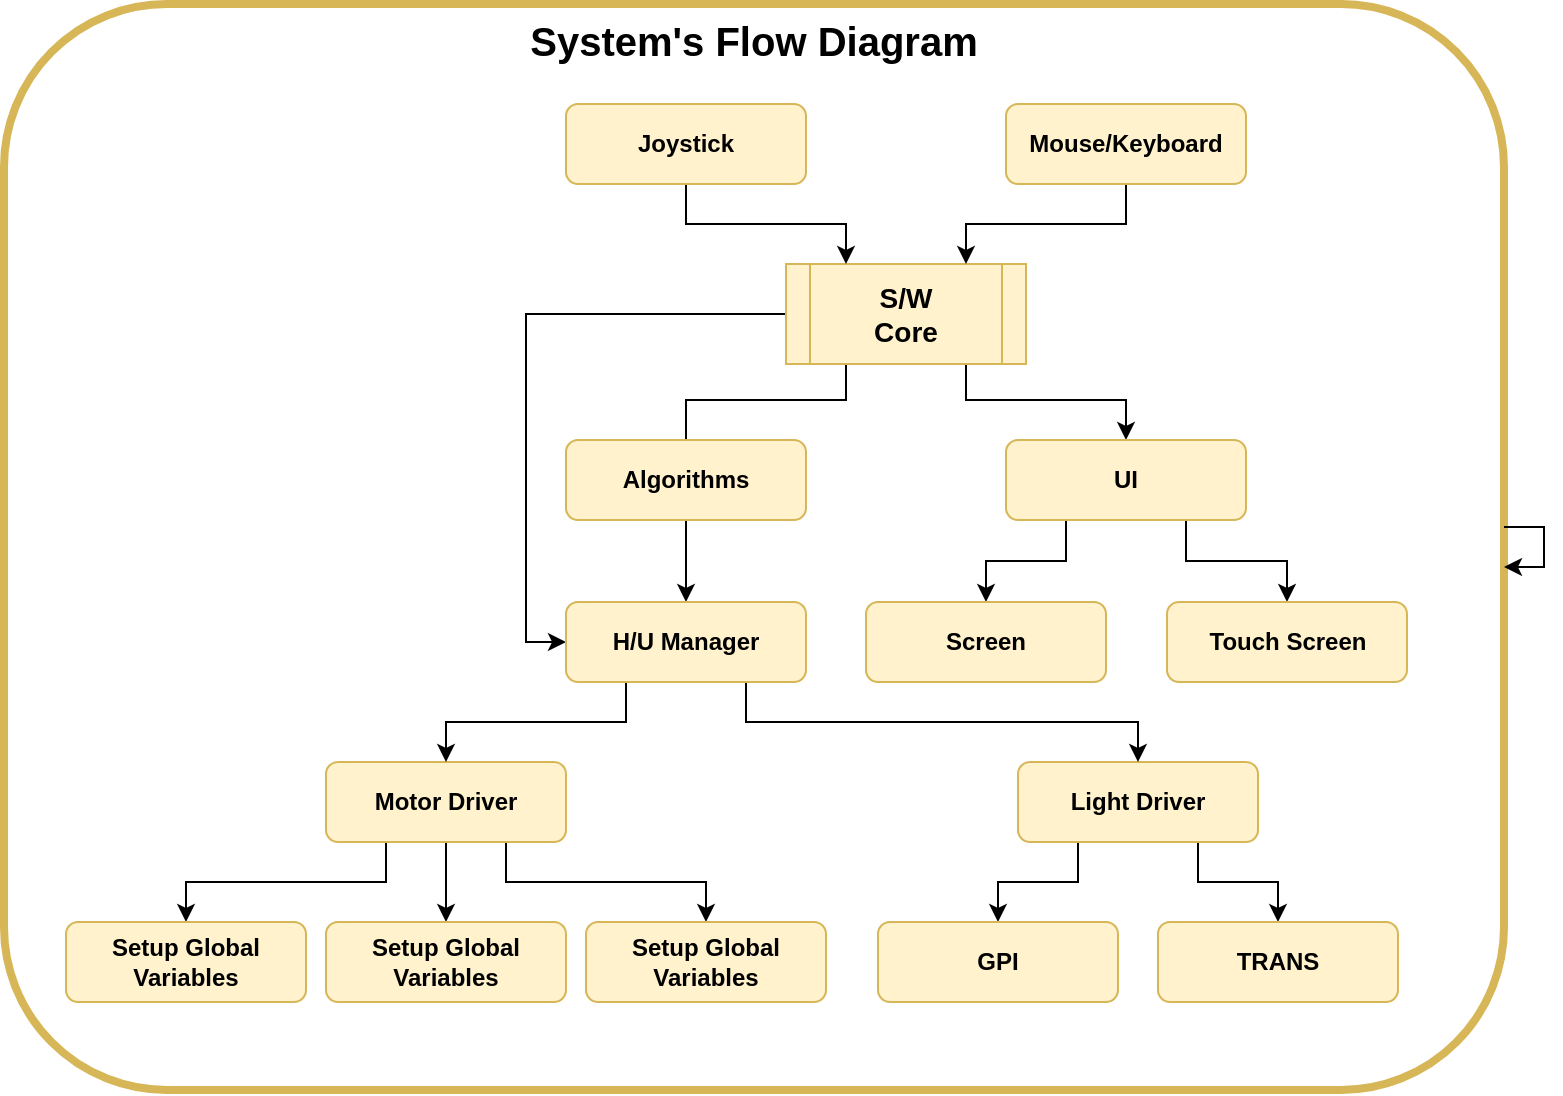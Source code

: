 <mxfile version="14.2.9"><diagram id="YLhJMkTkNJmNHFE2qX-1" name="Page-1"><mxGraphModel dx="1171" dy="687" grid="1" gridSize="10" guides="1" tooltips="1" connect="1" arrows="1" fold="1" page="1" pageScale="1" pageWidth="827" pageHeight="1169" math="0" shadow="0"><root><mxCell id="0"/><mxCell id="1" parent="0"/><mxCell id="y10jXJEBd-sgkBoo3fF7-27" style="edgeStyle=orthogonalEdgeStyle;rounded=0;orthogonalLoop=1;jettySize=auto;html=1;exitX=0;exitY=0.5;exitDx=0;exitDy=0;entryX=0;entryY=0.5;entryDx=0;entryDy=0;" edge="1" parent="1" source="y10jXJEBd-sgkBoo3fF7-2" target="y10jXJEBd-sgkBoo3fF7-8"><mxGeometry relative="1" as="geometry"/></mxCell><mxCell id="y10jXJEBd-sgkBoo3fF7-30" style="edgeStyle=orthogonalEdgeStyle;rounded=0;orthogonalLoop=1;jettySize=auto;html=1;exitX=0.25;exitY=1;exitDx=0;exitDy=0;entryX=0.5;entryY=0.275;entryDx=0;entryDy=0;entryPerimeter=0;" edge="1" parent="1" source="y10jXJEBd-sgkBoo3fF7-2" target="y10jXJEBd-sgkBoo3fF7-3"><mxGeometry relative="1" as="geometry"><Array as="points"><mxPoint x="424" y="228"/><mxPoint x="344" y="228"/></Array></mxGeometry></mxCell><mxCell id="y10jXJEBd-sgkBoo3fF7-31" style="edgeStyle=orthogonalEdgeStyle;rounded=0;orthogonalLoop=1;jettySize=auto;html=1;exitX=0.75;exitY=1;exitDx=0;exitDy=0;entryX=0.5;entryY=0;entryDx=0;entryDy=0;" edge="1" parent="1" source="y10jXJEBd-sgkBoo3fF7-2" target="y10jXJEBd-sgkBoo3fF7-5"><mxGeometry relative="1" as="geometry"><Array as="points"><mxPoint x="484" y="228"/><mxPoint x="564" y="228"/></Array></mxGeometry></mxCell><mxCell id="y10jXJEBd-sgkBoo3fF7-2" value="&lt;b style=&quot;font-size: 14px&quot;&gt;S/W&lt;br&gt;Core&lt;/b&gt;" style="shape=process;whiteSpace=wrap;html=1;backgroundOutline=1;fillColor=#fff2cc;strokeColor=#d6b656;" vertex="1" parent="1"><mxGeometry x="394" y="160" width="120" height="50" as="geometry"/></mxCell><mxCell id="y10jXJEBd-sgkBoo3fF7-25" style="edgeStyle=orthogonalEdgeStyle;rounded=0;orthogonalLoop=1;jettySize=auto;html=1;exitX=0.5;exitY=1;exitDx=0;exitDy=0;entryX=0.5;entryY=0;entryDx=0;entryDy=0;" edge="1" parent="1" source="y10jXJEBd-sgkBoo3fF7-3" target="y10jXJEBd-sgkBoo3fF7-8"><mxGeometry relative="1" as="geometry"/></mxCell><mxCell id="y10jXJEBd-sgkBoo3fF7-3" value="&lt;b&gt;&lt;span class=&quot;ILfuVd&quot;&gt;&lt;span class=&quot;hgKElc&quot;&gt;&lt;b&gt;Algorithms&lt;/b&gt;&lt;/span&gt;&lt;/span&gt;&lt;/b&gt;" style="rounded=1;whiteSpace=wrap;html=1;fontSize=12;glass=0;strokeWidth=1;shadow=0;fillColor=#fff2cc;strokeColor=#d6b656;" vertex="1" parent="1"><mxGeometry x="284" y="248" width="120" height="40" as="geometry"/></mxCell><mxCell id="y10jXJEBd-sgkBoo3fF7-28" style="edgeStyle=orthogonalEdgeStyle;rounded=0;orthogonalLoop=1;jettySize=auto;html=1;exitX=0.25;exitY=1;exitDx=0;exitDy=0;" edge="1" parent="1" source="y10jXJEBd-sgkBoo3fF7-5" target="y10jXJEBd-sgkBoo3fF7-23"><mxGeometry relative="1" as="geometry"/></mxCell><mxCell id="y10jXJEBd-sgkBoo3fF7-29" style="edgeStyle=orthogonalEdgeStyle;rounded=0;orthogonalLoop=1;jettySize=auto;html=1;exitX=0.75;exitY=1;exitDx=0;exitDy=0;entryX=0.5;entryY=0;entryDx=0;entryDy=0;" edge="1" parent="1" source="y10jXJEBd-sgkBoo3fF7-5" target="y10jXJEBd-sgkBoo3fF7-9"><mxGeometry relative="1" as="geometry"/></mxCell><mxCell id="y10jXJEBd-sgkBoo3fF7-5" value="&lt;b&gt;UI&lt;/b&gt;" style="rounded=1;whiteSpace=wrap;html=1;fontSize=12;glass=0;strokeWidth=1;shadow=0;fillColor=#fff2cc;strokeColor=#d6b656;" vertex="1" parent="1"><mxGeometry x="504" y="248" width="120" height="40" as="geometry"/></mxCell><mxCell id="y10jXJEBd-sgkBoo3fF7-35" style="edgeStyle=orthogonalEdgeStyle;rounded=0;orthogonalLoop=1;jettySize=auto;html=1;exitX=0.25;exitY=1;exitDx=0;exitDy=0;entryX=0.5;entryY=0;entryDx=0;entryDy=0;" edge="1" parent="1" source="y10jXJEBd-sgkBoo3fF7-6" target="y10jXJEBd-sgkBoo3fF7-10"><mxGeometry relative="1" as="geometry"/></mxCell><mxCell id="y10jXJEBd-sgkBoo3fF7-36" style="edgeStyle=orthogonalEdgeStyle;rounded=0;orthogonalLoop=1;jettySize=auto;html=1;exitX=0.75;exitY=1;exitDx=0;exitDy=0;entryX=0.5;entryY=0;entryDx=0;entryDy=0;" edge="1" parent="1" source="y10jXJEBd-sgkBoo3fF7-6" target="y10jXJEBd-sgkBoo3fF7-12"><mxGeometry relative="1" as="geometry"/></mxCell><mxCell id="y10jXJEBd-sgkBoo3fF7-37" style="edgeStyle=orthogonalEdgeStyle;rounded=0;orthogonalLoop=1;jettySize=auto;html=1;exitX=0.5;exitY=1;exitDx=0;exitDy=0;" edge="1" parent="1" source="y10jXJEBd-sgkBoo3fF7-6" target="y10jXJEBd-sgkBoo3fF7-11"><mxGeometry relative="1" as="geometry"/></mxCell><mxCell id="y10jXJEBd-sgkBoo3fF7-6" value="&lt;b&gt;Motor Driver&lt;br&gt;&lt;/b&gt;" style="rounded=1;whiteSpace=wrap;html=1;fontSize=12;glass=0;strokeWidth=1;shadow=0;fillColor=#fff2cc;strokeColor=#d6b656;" vertex="1" parent="1"><mxGeometry x="164" y="409" width="120" height="40" as="geometry"/></mxCell><mxCell id="y10jXJEBd-sgkBoo3fF7-39" style="edgeStyle=orthogonalEdgeStyle;rounded=0;orthogonalLoop=1;jettySize=auto;html=1;exitX=0.25;exitY=1;exitDx=0;exitDy=0;" edge="1" parent="1" source="y10jXJEBd-sgkBoo3fF7-7" target="y10jXJEBd-sgkBoo3fF7-14"><mxGeometry relative="1" as="geometry"/></mxCell><mxCell id="y10jXJEBd-sgkBoo3fF7-40" style="edgeStyle=orthogonalEdgeStyle;rounded=0;orthogonalLoop=1;jettySize=auto;html=1;exitX=0.75;exitY=1;exitDx=0;exitDy=0;" edge="1" parent="1" source="y10jXJEBd-sgkBoo3fF7-7" target="y10jXJEBd-sgkBoo3fF7-13"><mxGeometry relative="1" as="geometry"/></mxCell><mxCell id="y10jXJEBd-sgkBoo3fF7-7" value="&lt;b&gt;Light Driver&lt;/b&gt;" style="rounded=1;whiteSpace=wrap;html=1;fontSize=12;glass=0;strokeWidth=1;shadow=0;fillColor=#fff2cc;strokeColor=#d6b656;" vertex="1" parent="1"><mxGeometry x="510" y="409" width="120" height="40" as="geometry"/></mxCell><mxCell id="y10jXJEBd-sgkBoo3fF7-34" style="edgeStyle=orthogonalEdgeStyle;rounded=0;orthogonalLoop=1;jettySize=auto;html=1;exitX=0.25;exitY=1;exitDx=0;exitDy=0;" edge="1" parent="1" source="y10jXJEBd-sgkBoo3fF7-8" target="y10jXJEBd-sgkBoo3fF7-6"><mxGeometry relative="1" as="geometry"/></mxCell><mxCell id="y10jXJEBd-sgkBoo3fF7-38" style="edgeStyle=orthogonalEdgeStyle;rounded=0;orthogonalLoop=1;jettySize=auto;html=1;exitX=0.75;exitY=1;exitDx=0;exitDy=0;" edge="1" parent="1" source="y10jXJEBd-sgkBoo3fF7-8" target="y10jXJEBd-sgkBoo3fF7-7"><mxGeometry relative="1" as="geometry"/></mxCell><mxCell id="y10jXJEBd-sgkBoo3fF7-8" value="&lt;b&gt;H/U Manager&lt;/b&gt;" style="rounded=1;whiteSpace=wrap;html=1;fontSize=12;glass=0;strokeWidth=1;shadow=0;fillColor=#fff2cc;strokeColor=#d6b656;" vertex="1" parent="1"><mxGeometry x="284" y="329" width="120" height="40" as="geometry"/></mxCell><mxCell id="y10jXJEBd-sgkBoo3fF7-9" value="&lt;b&gt;Touch Screen&lt;br&gt;&lt;/b&gt;" style="rounded=1;whiteSpace=wrap;html=1;fontSize=12;glass=0;strokeWidth=1;shadow=0;fillColor=#fff2cc;strokeColor=#d6b656;" vertex="1" parent="1"><mxGeometry x="584.5" y="329" width="120" height="40" as="geometry"/></mxCell><mxCell id="y10jXJEBd-sgkBoo3fF7-10" value="&lt;b&gt;Setup Global Variables&lt;/b&gt;" style="rounded=1;whiteSpace=wrap;html=1;fontSize=12;glass=0;strokeWidth=1;shadow=0;fillColor=#fff2cc;strokeColor=#d6b656;" vertex="1" parent="1"><mxGeometry x="34" y="489" width="120" height="40" as="geometry"/></mxCell><mxCell id="y10jXJEBd-sgkBoo3fF7-11" value="&lt;b&gt;Setup Global Variables&lt;/b&gt;" style="rounded=1;whiteSpace=wrap;html=1;fontSize=12;glass=0;strokeWidth=1;shadow=0;fillColor=#fff2cc;strokeColor=#d6b656;" vertex="1" parent="1"><mxGeometry x="164" y="489" width="120" height="40" as="geometry"/></mxCell><mxCell id="y10jXJEBd-sgkBoo3fF7-12" value="&lt;b&gt;Setup Global Variables&lt;/b&gt;" style="rounded=1;whiteSpace=wrap;html=1;fontSize=12;glass=0;strokeWidth=1;shadow=0;fillColor=#fff2cc;strokeColor=#d6b656;" vertex="1" parent="1"><mxGeometry x="294" y="489" width="120" height="40" as="geometry"/></mxCell><mxCell id="y10jXJEBd-sgkBoo3fF7-13" value="&lt;b&gt;TRANS&lt;/b&gt;" style="rounded=1;whiteSpace=wrap;html=1;fontSize=12;glass=0;strokeWidth=1;shadow=0;fillColor=#fff2cc;strokeColor=#d6b656;" vertex="1" parent="1"><mxGeometry x="580" y="489" width="120" height="40" as="geometry"/></mxCell><mxCell id="y10jXJEBd-sgkBoo3fF7-14" value="&lt;b&gt;GPI&lt;/b&gt;" style="rounded=1;whiteSpace=wrap;html=1;fontSize=12;glass=0;strokeWidth=1;shadow=0;fillColor=#fff2cc;strokeColor=#d6b656;" vertex="1" parent="1"><mxGeometry x="440" y="489" width="120" height="40" as="geometry"/></mxCell><mxCell id="y10jXJEBd-sgkBoo3fF7-32" style="edgeStyle=orthogonalEdgeStyle;rounded=0;orthogonalLoop=1;jettySize=auto;html=1;entryX=0.25;entryY=0;entryDx=0;entryDy=0;" edge="1" parent="1" source="y10jXJEBd-sgkBoo3fF7-15" target="y10jXJEBd-sgkBoo3fF7-2"><mxGeometry relative="1" as="geometry"/></mxCell><mxCell id="y10jXJEBd-sgkBoo3fF7-15" value="&lt;b&gt;Joystick&lt;/b&gt;" style="rounded=1;whiteSpace=wrap;html=1;fontSize=12;glass=0;strokeWidth=1;shadow=0;fillColor=#fff2cc;strokeColor=#d6b656;" vertex="1" parent="1"><mxGeometry x="284" y="80" width="120" height="40" as="geometry"/></mxCell><mxCell id="y10jXJEBd-sgkBoo3fF7-33" style="edgeStyle=orthogonalEdgeStyle;rounded=0;orthogonalLoop=1;jettySize=auto;html=1;exitX=0.5;exitY=1;exitDx=0;exitDy=0;entryX=0.75;entryY=0;entryDx=0;entryDy=0;" edge="1" parent="1" source="y10jXJEBd-sgkBoo3fF7-16" target="y10jXJEBd-sgkBoo3fF7-2"><mxGeometry relative="1" as="geometry"/></mxCell><mxCell id="y10jXJEBd-sgkBoo3fF7-16" value="&lt;b&gt;Mouse/Keyboard&lt;/b&gt;" style="rounded=1;whiteSpace=wrap;html=1;fontSize=12;glass=0;strokeWidth=1;shadow=0;fillColor=#fff2cc;strokeColor=#d6b656;" vertex="1" parent="1"><mxGeometry x="504" y="80" width="120" height="40" as="geometry"/></mxCell><mxCell id="y10jXJEBd-sgkBoo3fF7-23" value="&lt;b&gt;Screen&lt;/b&gt;" style="rounded=1;whiteSpace=wrap;html=1;fontSize=12;glass=0;strokeWidth=1;shadow=0;fillColor=#fff2cc;strokeColor=#d6b656;" vertex="1" parent="1"><mxGeometry x="434" y="329" width="120" height="40" as="geometry"/></mxCell><mxCell id="y10jXJEBd-sgkBoo3fF7-41" value="&lt;b&gt;&lt;font style=&quot;font-size: 20px&quot;&gt;System's Flow Diagram&lt;br&gt;&lt;/font&gt;&lt;/b&gt;" style="rounded=1;whiteSpace=wrap;html=1;verticalAlign=top;strokeColor=#d6b656;fillColor=none;strokeWidth=4;" vertex="1" parent="1"><mxGeometry x="3" y="30" width="750" height="543" as="geometry"/></mxCell><mxCell id="y10jXJEBd-sgkBoo3fF7-42" style="edgeStyle=orthogonalEdgeStyle;rounded=0;orthogonalLoop=1;jettySize=auto;html=1;" edge="1" parent="1" source="y10jXJEBd-sgkBoo3fF7-41" target="y10jXJEBd-sgkBoo3fF7-41"><mxGeometry relative="1" as="geometry"/></mxCell></root></mxGraphModel></diagram></mxfile>